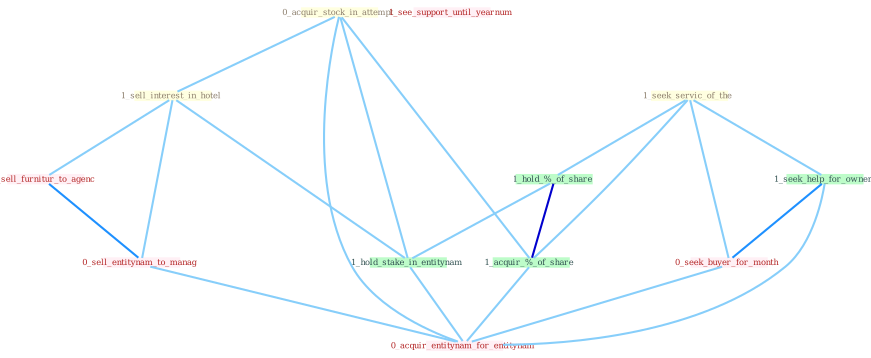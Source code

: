 Graph G{ 
    node
    [shape=polygon,style=filled,width=.5,height=.06,color="#BDFCC9",fixedsize=true,fontsize=4,
    fontcolor="#2f4f4f"];
    {node
    [color="#ffffe0", fontcolor="#8b7d6b"] "0_acquir_stock_in_attempt " "1_sell_interest_in_hotel " "1_seek_servic_of_the "}
{node [color="#fff0f5", fontcolor="#b22222"] "0_seek_buyer_for_month " "1_see_support_until_yearnum " "0_sell_furnitur_to_agenc " "0_sell_entitynam_to_manag " "0_acquir_entitynam_for_entitynam "}
edge [color="#B0E2FF"];

	"0_acquir_stock_in_attempt " -- "1_sell_interest_in_hotel " [w="1", color="#87cefa" ];
	"0_acquir_stock_in_attempt " -- "1_hold_stake_in_entitynam " [w="1", color="#87cefa" ];
	"0_acquir_stock_in_attempt " -- "1_acquir_%_of_share " [w="1", color="#87cefa" ];
	"0_acquir_stock_in_attempt " -- "0_acquir_entitynam_for_entitynam " [w="1", color="#87cefa" ];
	"1_sell_interest_in_hotel " -- "1_hold_stake_in_entitynam " [w="1", color="#87cefa" ];
	"1_sell_interest_in_hotel " -- "0_sell_furnitur_to_agenc " [w="1", color="#87cefa" ];
	"1_sell_interest_in_hotel " -- "0_sell_entitynam_to_manag " [w="1", color="#87cefa" ];
	"1_seek_servic_of_the " -- "1_hold_%_of_share " [w="1", color="#87cefa" ];
	"1_seek_servic_of_the " -- "1_seek_help_for_owner " [w="1", color="#87cefa" ];
	"1_seek_servic_of_the " -- "0_seek_buyer_for_month " [w="1", color="#87cefa" ];
	"1_seek_servic_of_the " -- "1_acquir_%_of_share " [w="1", color="#87cefa" ];
	"1_hold_%_of_share " -- "1_hold_stake_in_entitynam " [w="1", color="#87cefa" ];
	"1_hold_%_of_share " -- "1_acquir_%_of_share " [w="3", color="#0000cd" , len=0.6];
	"1_hold_stake_in_entitynam " -- "0_acquir_entitynam_for_entitynam " [w="1", color="#87cefa" ];
	"1_seek_help_for_owner " -- "0_seek_buyer_for_month " [w="2", color="#1e90ff" , len=0.8];
	"1_seek_help_for_owner " -- "0_acquir_entitynam_for_entitynam " [w="1", color="#87cefa" ];
	"0_seek_buyer_for_month " -- "0_acquir_entitynam_for_entitynam " [w="1", color="#87cefa" ];
	"1_acquir_%_of_share " -- "0_acquir_entitynam_for_entitynam " [w="1", color="#87cefa" ];
	"0_sell_furnitur_to_agenc " -- "0_sell_entitynam_to_manag " [w="2", color="#1e90ff" , len=0.8];
	"0_sell_entitynam_to_manag " -- "0_acquir_entitynam_for_entitynam " [w="1", color="#87cefa" ];
}